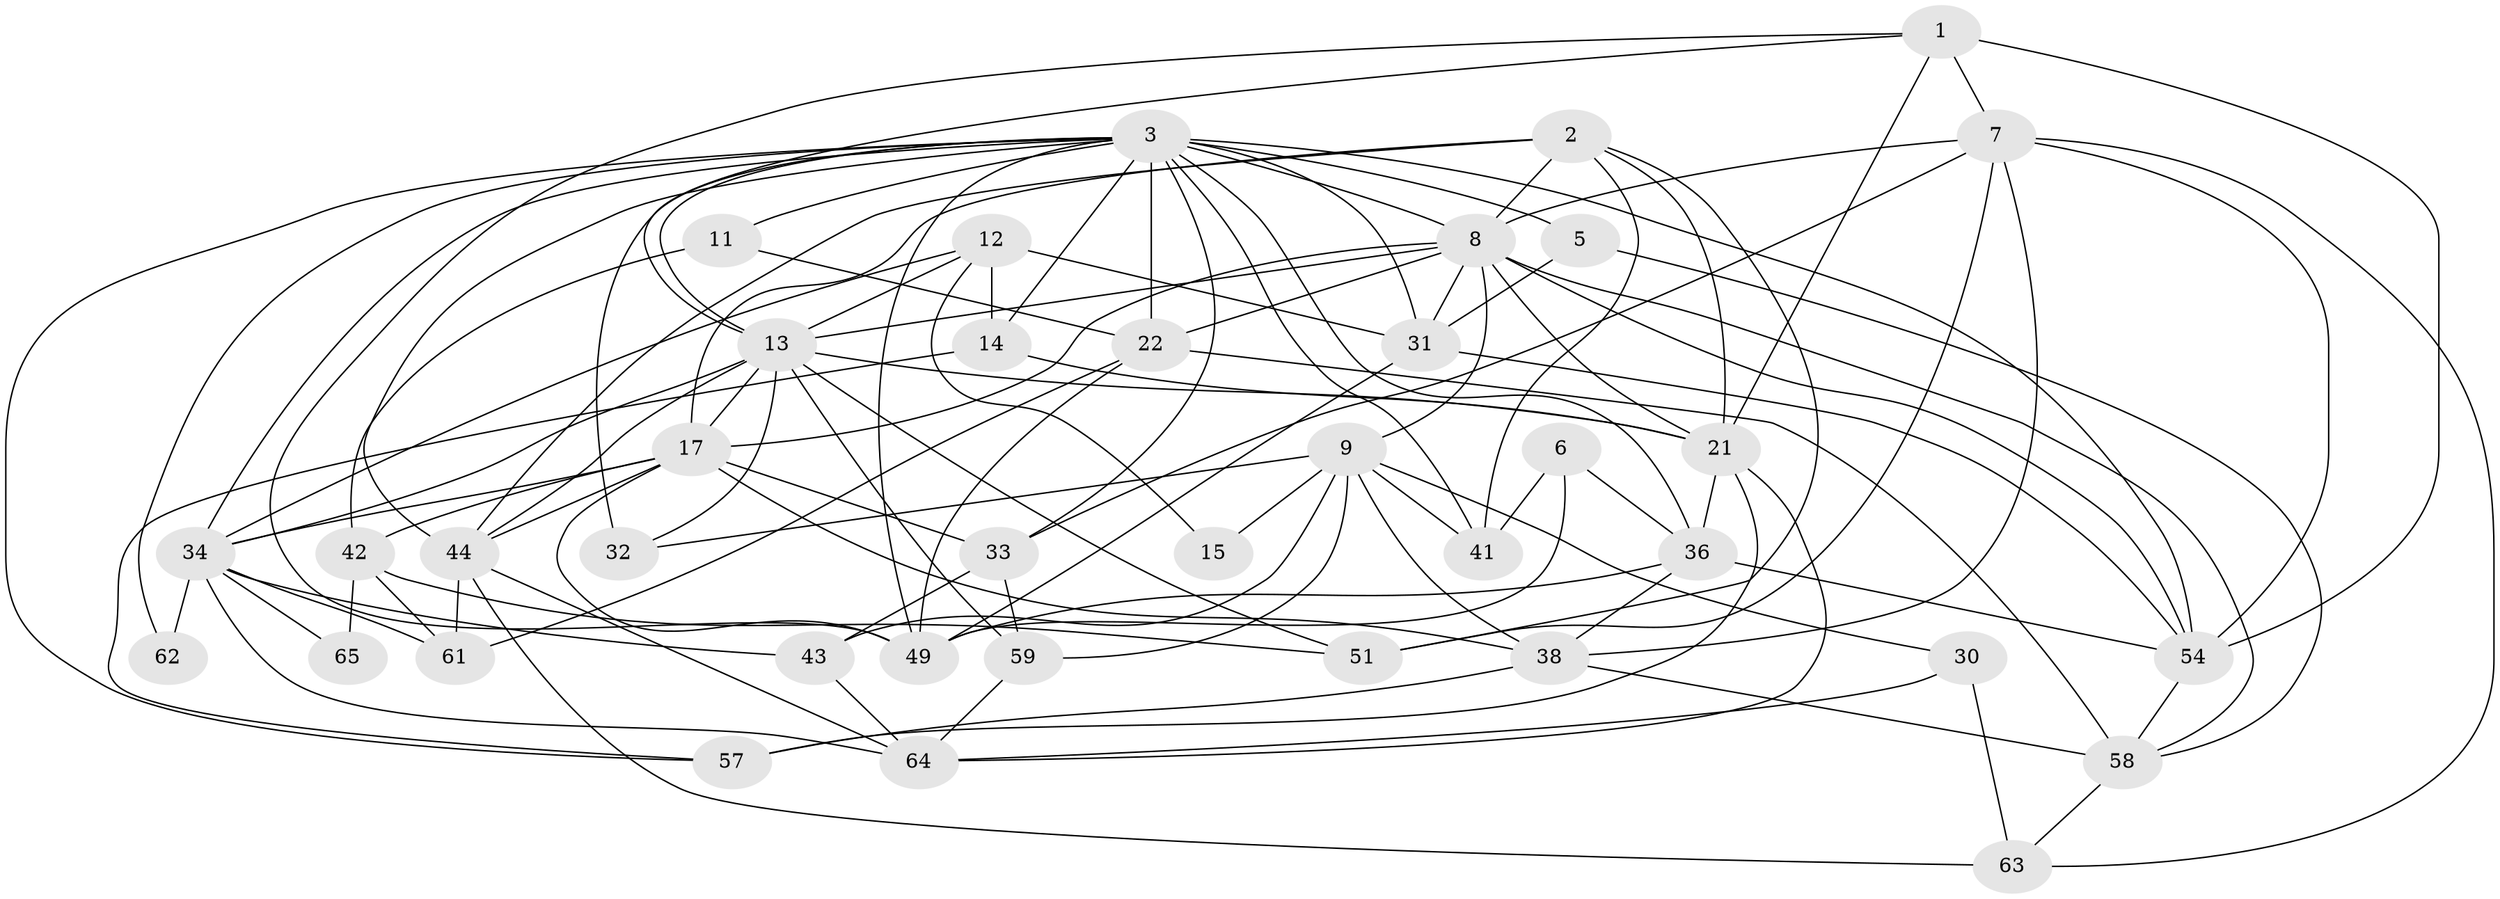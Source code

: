 // original degree distribution, {3: 0.2727272727272727, 5: 0.19480519480519481, 4: 0.2857142857142857, 2: 0.1038961038961039, 6: 0.14285714285714285}
// Generated by graph-tools (version 1.1) at 2025/15/03/09/25 04:15:00]
// undirected, 38 vertices, 108 edges
graph export_dot {
graph [start="1"]
  node [color=gray90,style=filled];
  1 [super="+73"];
  2 [super="+4"];
  3 [super="+10+25+37+19"];
  5;
  6;
  7 [super="+29"];
  8 [super="+18"];
  9 [super="+28+16"];
  11 [super="+27"];
  12;
  13 [super="+23+52+55"];
  14;
  15;
  17 [super="+71+26"];
  21 [super="+69+74"];
  22 [super="+46+70"];
  30;
  31 [super="+48"];
  32;
  33 [super="+35"];
  34 [super="+45"];
  36 [super="+75"];
  38;
  41;
  42 [super="+66"];
  43;
  44 [super="+47"];
  49 [super="+53"];
  51;
  54 [super="+68+60"];
  57;
  58 [super="+67"];
  59 [super="+76"];
  61;
  62;
  63;
  64;
  65;
  1 -- 49;
  1 -- 21;
  1 -- 7;
  1 -- 54 [weight=2];
  1 -- 13;
  2 -- 41;
  2 -- 44;
  2 -- 17;
  2 -- 51;
  2 -- 21;
  2 -- 8;
  3 -- 33;
  3 -- 57;
  3 -- 11;
  3 -- 41;
  3 -- 14;
  3 -- 5;
  3 -- 49;
  3 -- 22 [weight=3];
  3 -- 54 [weight=2];
  3 -- 44;
  3 -- 8;
  3 -- 32;
  3 -- 36;
  3 -- 13;
  3 -- 62;
  3 -- 31;
  3 -- 34;
  5 -- 31;
  5 -- 58;
  6 -- 36;
  6 -- 41;
  6 -- 49;
  7 -- 51;
  7 -- 33;
  7 -- 54;
  7 -- 8;
  7 -- 38;
  7 -- 63;
  8 -- 9;
  8 -- 54;
  8 -- 22;
  8 -- 13;
  8 -- 17;
  8 -- 21;
  8 -- 58;
  8 -- 31 [weight=2];
  9 -- 30;
  9 -- 15;
  9 -- 43;
  9 -- 32;
  9 -- 38;
  9 -- 41;
  9 -- 59;
  11 -- 22;
  11 -- 42;
  12 -- 14;
  12 -- 15;
  12 -- 31;
  12 -- 13;
  12 -- 34;
  13 -- 59;
  13 -- 44;
  13 -- 21;
  13 -- 32;
  13 -- 51;
  13 -- 17;
  13 -- 34;
  14 -- 21;
  14 -- 57;
  17 -- 33;
  17 -- 49;
  17 -- 42;
  17 -- 34 [weight=2];
  17 -- 38;
  17 -- 44;
  21 -- 64;
  21 -- 57;
  21 -- 36;
  22 -- 61;
  22 -- 49;
  22 -- 58;
  30 -- 63;
  30 -- 64;
  31 -- 49;
  31 -- 54;
  33 -- 59;
  33 -- 43;
  34 -- 43;
  34 -- 61;
  34 -- 62;
  34 -- 65;
  34 -- 64;
  36 -- 38;
  36 -- 49;
  36 -- 54;
  38 -- 57;
  38 -- 58;
  42 -- 51;
  42 -- 65;
  42 -- 61;
  43 -- 64;
  44 -- 63;
  44 -- 61;
  44 -- 64;
  54 -- 58;
  58 -- 63;
  59 -- 64;
}
